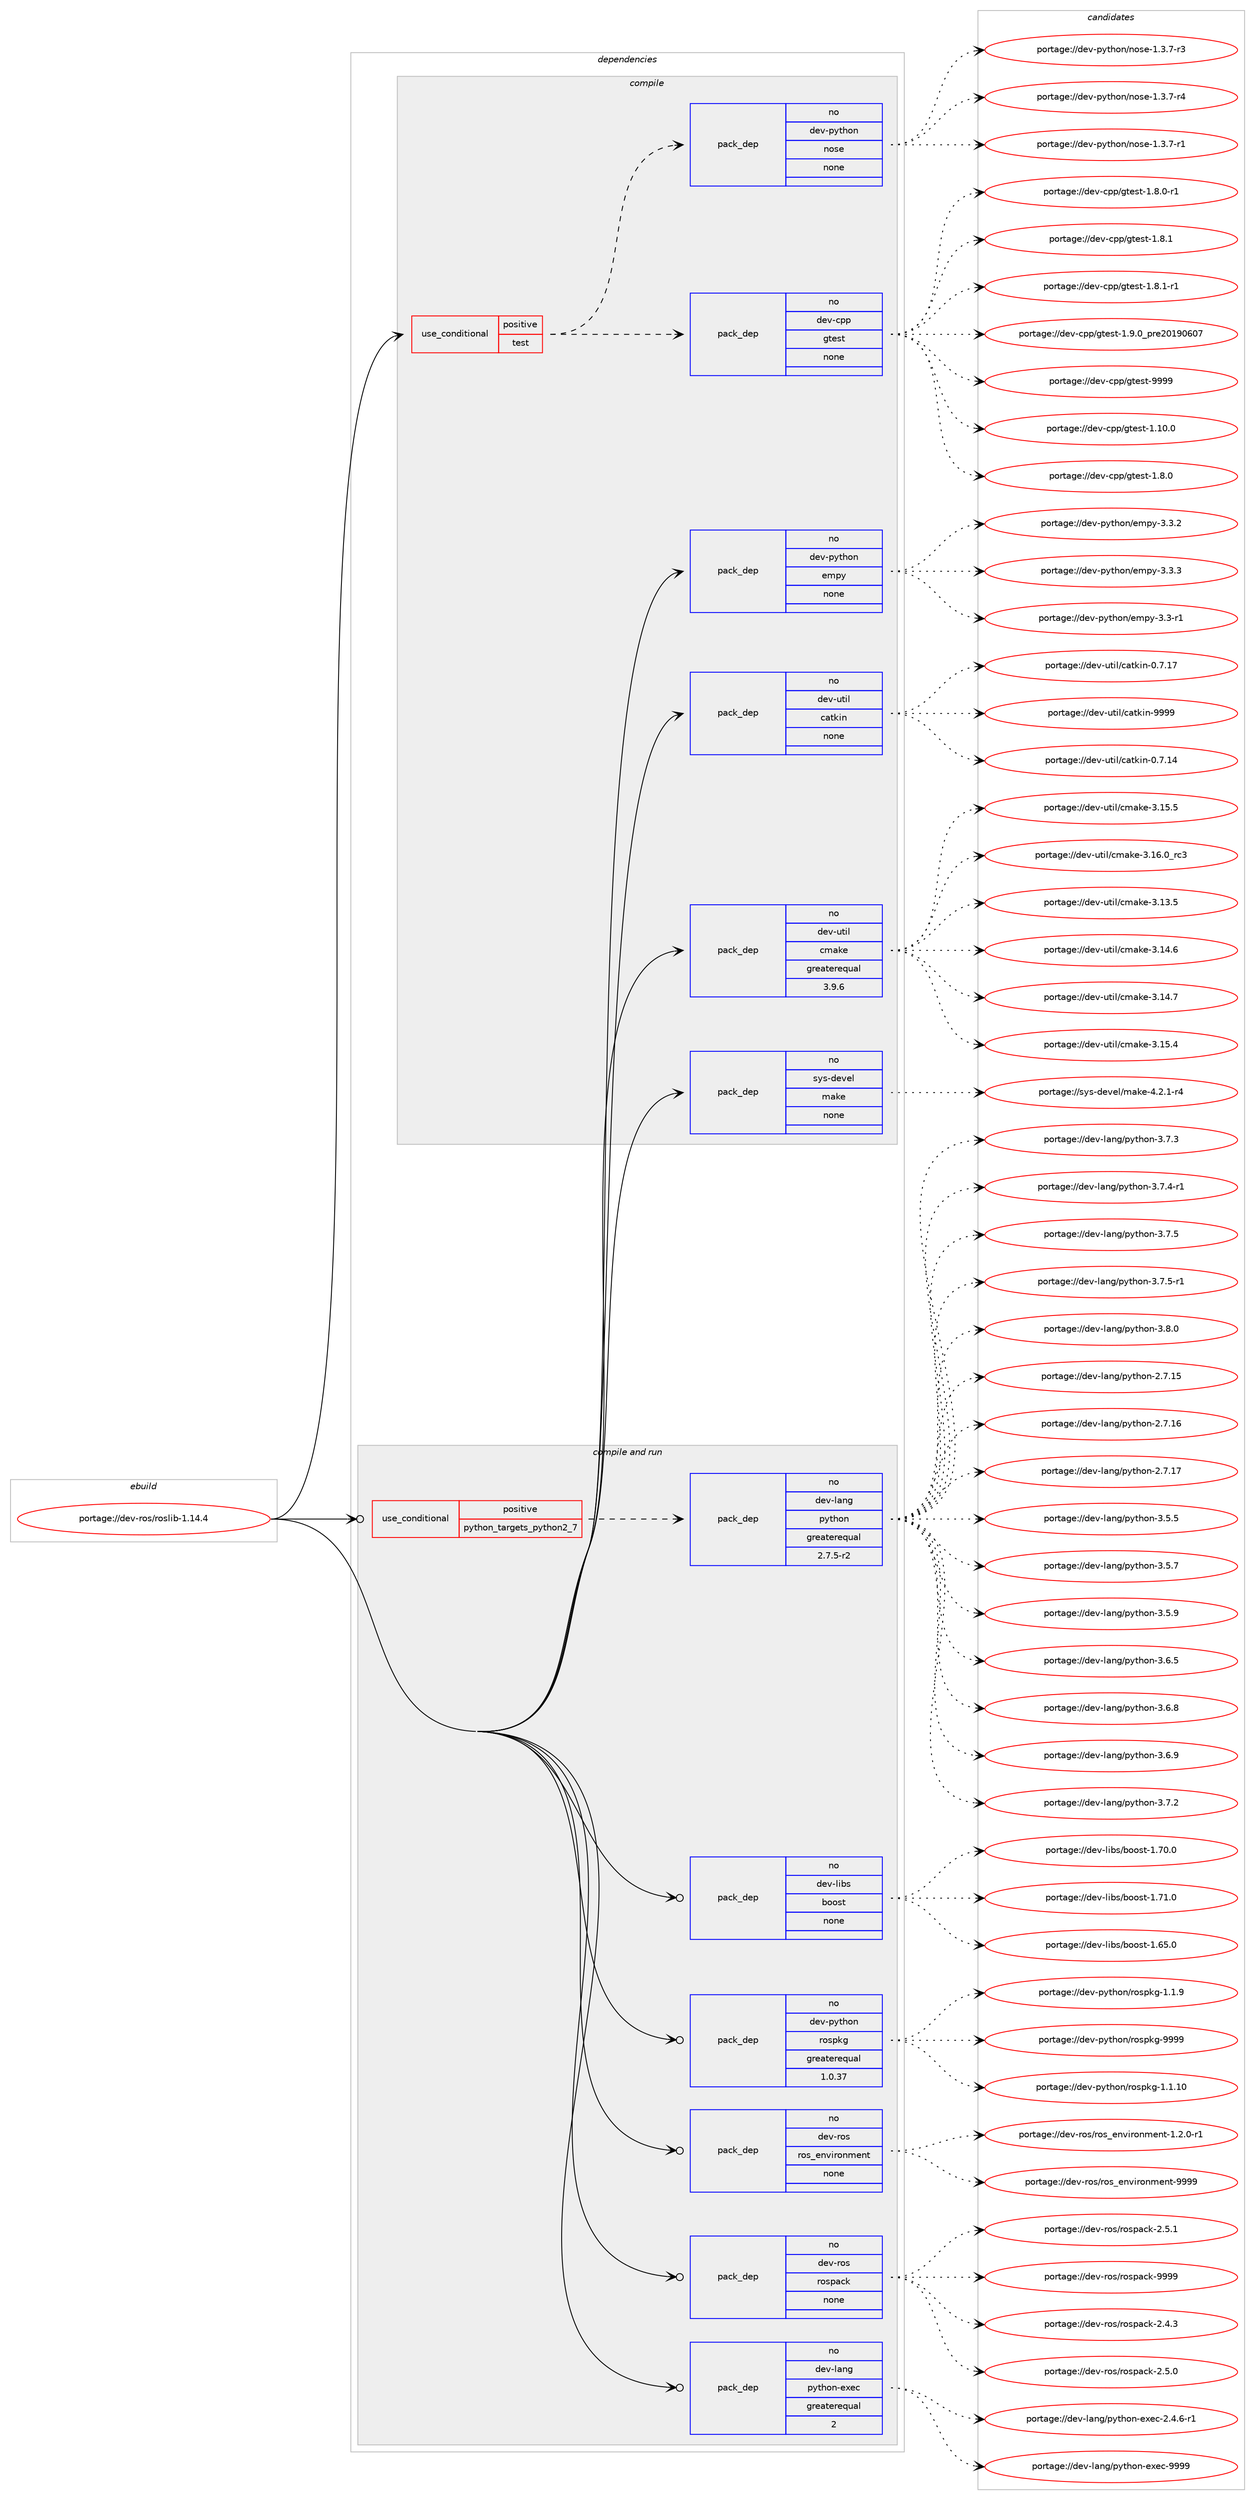 digraph prolog {

# *************
# Graph options
# *************

newrank=true;
concentrate=true;
compound=true;
graph [rankdir=LR,fontname=Helvetica,fontsize=10,ranksep=1.5];#, ranksep=2.5, nodesep=0.2];
edge  [arrowhead=vee];
node  [fontname=Helvetica,fontsize=10];

# **********
# The ebuild
# **********

subgraph cluster_leftcol {
color=gray;
rank=same;
label=<<i>ebuild</i>>;
id [label="portage://dev-ros/roslib-1.14.4", color=red, width=4, href="../dev-ros/roslib-1.14.4.svg"];
}

# ****************
# The dependencies
# ****************

subgraph cluster_midcol {
color=gray;
label=<<i>dependencies</i>>;
subgraph cluster_compile {
fillcolor="#eeeeee";
style=filled;
label=<<i>compile</i>>;
subgraph cond44034 {
dependency196891 [label=<<TABLE BORDER="0" CELLBORDER="1" CELLSPACING="0" CELLPADDING="4"><TR><TD ROWSPAN="3" CELLPADDING="10">use_conditional</TD></TR><TR><TD>positive</TD></TR><TR><TD>test</TD></TR></TABLE>>, shape=none, color=red];
subgraph pack149429 {
dependency196892 [label=<<TABLE BORDER="0" CELLBORDER="1" CELLSPACING="0" CELLPADDING="4" WIDTH="220"><TR><TD ROWSPAN="6" CELLPADDING="30">pack_dep</TD></TR><TR><TD WIDTH="110">no</TD></TR><TR><TD>dev-cpp</TD></TR><TR><TD>gtest</TD></TR><TR><TD>none</TD></TR><TR><TD></TD></TR></TABLE>>, shape=none, color=blue];
}
dependency196891:e -> dependency196892:w [weight=20,style="dashed",arrowhead="vee"];
subgraph pack149430 {
dependency196893 [label=<<TABLE BORDER="0" CELLBORDER="1" CELLSPACING="0" CELLPADDING="4" WIDTH="220"><TR><TD ROWSPAN="6" CELLPADDING="30">pack_dep</TD></TR><TR><TD WIDTH="110">no</TD></TR><TR><TD>dev-python</TD></TR><TR><TD>nose</TD></TR><TR><TD>none</TD></TR><TR><TD></TD></TR></TABLE>>, shape=none, color=blue];
}
dependency196891:e -> dependency196893:w [weight=20,style="dashed",arrowhead="vee"];
}
id:e -> dependency196891:w [weight=20,style="solid",arrowhead="vee"];
subgraph pack149431 {
dependency196894 [label=<<TABLE BORDER="0" CELLBORDER="1" CELLSPACING="0" CELLPADDING="4" WIDTH="220"><TR><TD ROWSPAN="6" CELLPADDING="30">pack_dep</TD></TR><TR><TD WIDTH="110">no</TD></TR><TR><TD>dev-python</TD></TR><TR><TD>empy</TD></TR><TR><TD>none</TD></TR><TR><TD></TD></TR></TABLE>>, shape=none, color=blue];
}
id:e -> dependency196894:w [weight=20,style="solid",arrowhead="vee"];
subgraph pack149432 {
dependency196895 [label=<<TABLE BORDER="0" CELLBORDER="1" CELLSPACING="0" CELLPADDING="4" WIDTH="220"><TR><TD ROWSPAN="6" CELLPADDING="30">pack_dep</TD></TR><TR><TD WIDTH="110">no</TD></TR><TR><TD>dev-util</TD></TR><TR><TD>catkin</TD></TR><TR><TD>none</TD></TR><TR><TD></TD></TR></TABLE>>, shape=none, color=blue];
}
id:e -> dependency196895:w [weight=20,style="solid",arrowhead="vee"];
subgraph pack149433 {
dependency196896 [label=<<TABLE BORDER="0" CELLBORDER="1" CELLSPACING="0" CELLPADDING="4" WIDTH="220"><TR><TD ROWSPAN="6" CELLPADDING="30">pack_dep</TD></TR><TR><TD WIDTH="110">no</TD></TR><TR><TD>dev-util</TD></TR><TR><TD>cmake</TD></TR><TR><TD>greaterequal</TD></TR><TR><TD>3.9.6</TD></TR></TABLE>>, shape=none, color=blue];
}
id:e -> dependency196896:w [weight=20,style="solid",arrowhead="vee"];
subgraph pack149434 {
dependency196897 [label=<<TABLE BORDER="0" CELLBORDER="1" CELLSPACING="0" CELLPADDING="4" WIDTH="220"><TR><TD ROWSPAN="6" CELLPADDING="30">pack_dep</TD></TR><TR><TD WIDTH="110">no</TD></TR><TR><TD>sys-devel</TD></TR><TR><TD>make</TD></TR><TR><TD>none</TD></TR><TR><TD></TD></TR></TABLE>>, shape=none, color=blue];
}
id:e -> dependency196897:w [weight=20,style="solid",arrowhead="vee"];
}
subgraph cluster_compileandrun {
fillcolor="#eeeeee";
style=filled;
label=<<i>compile and run</i>>;
subgraph cond44035 {
dependency196898 [label=<<TABLE BORDER="0" CELLBORDER="1" CELLSPACING="0" CELLPADDING="4"><TR><TD ROWSPAN="3" CELLPADDING="10">use_conditional</TD></TR><TR><TD>positive</TD></TR><TR><TD>python_targets_python2_7</TD></TR></TABLE>>, shape=none, color=red];
subgraph pack149435 {
dependency196899 [label=<<TABLE BORDER="0" CELLBORDER="1" CELLSPACING="0" CELLPADDING="4" WIDTH="220"><TR><TD ROWSPAN="6" CELLPADDING="30">pack_dep</TD></TR><TR><TD WIDTH="110">no</TD></TR><TR><TD>dev-lang</TD></TR><TR><TD>python</TD></TR><TR><TD>greaterequal</TD></TR><TR><TD>2.7.5-r2</TD></TR></TABLE>>, shape=none, color=blue];
}
dependency196898:e -> dependency196899:w [weight=20,style="dashed",arrowhead="vee"];
}
id:e -> dependency196898:w [weight=20,style="solid",arrowhead="odotvee"];
subgraph pack149436 {
dependency196900 [label=<<TABLE BORDER="0" CELLBORDER="1" CELLSPACING="0" CELLPADDING="4" WIDTH="220"><TR><TD ROWSPAN="6" CELLPADDING="30">pack_dep</TD></TR><TR><TD WIDTH="110">no</TD></TR><TR><TD>dev-lang</TD></TR><TR><TD>python-exec</TD></TR><TR><TD>greaterequal</TD></TR><TR><TD>2</TD></TR></TABLE>>, shape=none, color=blue];
}
id:e -> dependency196900:w [weight=20,style="solid",arrowhead="odotvee"];
subgraph pack149437 {
dependency196901 [label=<<TABLE BORDER="0" CELLBORDER="1" CELLSPACING="0" CELLPADDING="4" WIDTH="220"><TR><TD ROWSPAN="6" CELLPADDING="30">pack_dep</TD></TR><TR><TD WIDTH="110">no</TD></TR><TR><TD>dev-libs</TD></TR><TR><TD>boost</TD></TR><TR><TD>none</TD></TR><TR><TD></TD></TR></TABLE>>, shape=none, color=blue];
}
id:e -> dependency196901:w [weight=20,style="solid",arrowhead="odotvee"];
subgraph pack149438 {
dependency196902 [label=<<TABLE BORDER="0" CELLBORDER="1" CELLSPACING="0" CELLPADDING="4" WIDTH="220"><TR><TD ROWSPAN="6" CELLPADDING="30">pack_dep</TD></TR><TR><TD WIDTH="110">no</TD></TR><TR><TD>dev-python</TD></TR><TR><TD>rospkg</TD></TR><TR><TD>greaterequal</TD></TR><TR><TD>1.0.37</TD></TR></TABLE>>, shape=none, color=blue];
}
id:e -> dependency196902:w [weight=20,style="solid",arrowhead="odotvee"];
subgraph pack149439 {
dependency196903 [label=<<TABLE BORDER="0" CELLBORDER="1" CELLSPACING="0" CELLPADDING="4" WIDTH="220"><TR><TD ROWSPAN="6" CELLPADDING="30">pack_dep</TD></TR><TR><TD WIDTH="110">no</TD></TR><TR><TD>dev-ros</TD></TR><TR><TD>ros_environment</TD></TR><TR><TD>none</TD></TR><TR><TD></TD></TR></TABLE>>, shape=none, color=blue];
}
id:e -> dependency196903:w [weight=20,style="solid",arrowhead="odotvee"];
subgraph pack149440 {
dependency196904 [label=<<TABLE BORDER="0" CELLBORDER="1" CELLSPACING="0" CELLPADDING="4" WIDTH="220"><TR><TD ROWSPAN="6" CELLPADDING="30">pack_dep</TD></TR><TR><TD WIDTH="110">no</TD></TR><TR><TD>dev-ros</TD></TR><TR><TD>rospack</TD></TR><TR><TD>none</TD></TR><TR><TD></TD></TR></TABLE>>, shape=none, color=blue];
}
id:e -> dependency196904:w [weight=20,style="solid",arrowhead="odotvee"];
}
subgraph cluster_run {
fillcolor="#eeeeee";
style=filled;
label=<<i>run</i>>;
}
}

# **************
# The candidates
# **************

subgraph cluster_choices {
rank=same;
color=gray;
label=<<i>candidates</i>>;

subgraph choice149429 {
color=black;
nodesep=1;
choiceportage10010111845991121124710311610111511645494649484648 [label="portage://dev-cpp/gtest-1.10.0", color=red, width=4,href="../dev-cpp/gtest-1.10.0.svg"];
choiceportage100101118459911211247103116101115116454946564648 [label="portage://dev-cpp/gtest-1.8.0", color=red, width=4,href="../dev-cpp/gtest-1.8.0.svg"];
choiceportage1001011184599112112471031161011151164549465646484511449 [label="portage://dev-cpp/gtest-1.8.0-r1", color=red, width=4,href="../dev-cpp/gtest-1.8.0-r1.svg"];
choiceportage100101118459911211247103116101115116454946564649 [label="portage://dev-cpp/gtest-1.8.1", color=red, width=4,href="../dev-cpp/gtest-1.8.1.svg"];
choiceportage1001011184599112112471031161011151164549465646494511449 [label="portage://dev-cpp/gtest-1.8.1-r1", color=red, width=4,href="../dev-cpp/gtest-1.8.1-r1.svg"];
choiceportage100101118459911211247103116101115116454946574648951121141015048495748544855 [label="portage://dev-cpp/gtest-1.9.0_pre20190607", color=red, width=4,href="../dev-cpp/gtest-1.9.0_pre20190607.svg"];
choiceportage1001011184599112112471031161011151164557575757 [label="portage://dev-cpp/gtest-9999", color=red, width=4,href="../dev-cpp/gtest-9999.svg"];
dependency196892:e -> choiceportage10010111845991121124710311610111511645494649484648:w [style=dotted,weight="100"];
dependency196892:e -> choiceportage100101118459911211247103116101115116454946564648:w [style=dotted,weight="100"];
dependency196892:e -> choiceportage1001011184599112112471031161011151164549465646484511449:w [style=dotted,weight="100"];
dependency196892:e -> choiceportage100101118459911211247103116101115116454946564649:w [style=dotted,weight="100"];
dependency196892:e -> choiceportage1001011184599112112471031161011151164549465646494511449:w [style=dotted,weight="100"];
dependency196892:e -> choiceportage100101118459911211247103116101115116454946574648951121141015048495748544855:w [style=dotted,weight="100"];
dependency196892:e -> choiceportage1001011184599112112471031161011151164557575757:w [style=dotted,weight="100"];
}
subgraph choice149430 {
color=black;
nodesep=1;
choiceportage10010111845112121116104111110471101111151014549465146554511449 [label="portage://dev-python/nose-1.3.7-r1", color=red, width=4,href="../dev-python/nose-1.3.7-r1.svg"];
choiceportage10010111845112121116104111110471101111151014549465146554511451 [label="portage://dev-python/nose-1.3.7-r3", color=red, width=4,href="../dev-python/nose-1.3.7-r3.svg"];
choiceportage10010111845112121116104111110471101111151014549465146554511452 [label="portage://dev-python/nose-1.3.7-r4", color=red, width=4,href="../dev-python/nose-1.3.7-r4.svg"];
dependency196893:e -> choiceportage10010111845112121116104111110471101111151014549465146554511449:w [style=dotted,weight="100"];
dependency196893:e -> choiceportage10010111845112121116104111110471101111151014549465146554511451:w [style=dotted,weight="100"];
dependency196893:e -> choiceportage10010111845112121116104111110471101111151014549465146554511452:w [style=dotted,weight="100"];
}
subgraph choice149431 {
color=black;
nodesep=1;
choiceportage1001011184511212111610411111047101109112121455146514511449 [label="portage://dev-python/empy-3.3-r1", color=red, width=4,href="../dev-python/empy-3.3-r1.svg"];
choiceportage1001011184511212111610411111047101109112121455146514650 [label="portage://dev-python/empy-3.3.2", color=red, width=4,href="../dev-python/empy-3.3.2.svg"];
choiceportage1001011184511212111610411111047101109112121455146514651 [label="portage://dev-python/empy-3.3.3", color=red, width=4,href="../dev-python/empy-3.3.3.svg"];
dependency196894:e -> choiceportage1001011184511212111610411111047101109112121455146514511449:w [style=dotted,weight="100"];
dependency196894:e -> choiceportage1001011184511212111610411111047101109112121455146514650:w [style=dotted,weight="100"];
dependency196894:e -> choiceportage1001011184511212111610411111047101109112121455146514651:w [style=dotted,weight="100"];
}
subgraph choice149432 {
color=black;
nodesep=1;
choiceportage1001011184511711610510847999711610710511045484655464952 [label="portage://dev-util/catkin-0.7.14", color=red, width=4,href="../dev-util/catkin-0.7.14.svg"];
choiceportage1001011184511711610510847999711610710511045484655464955 [label="portage://dev-util/catkin-0.7.17", color=red, width=4,href="../dev-util/catkin-0.7.17.svg"];
choiceportage100101118451171161051084799971161071051104557575757 [label="portage://dev-util/catkin-9999", color=red, width=4,href="../dev-util/catkin-9999.svg"];
dependency196895:e -> choiceportage1001011184511711610510847999711610710511045484655464952:w [style=dotted,weight="100"];
dependency196895:e -> choiceportage1001011184511711610510847999711610710511045484655464955:w [style=dotted,weight="100"];
dependency196895:e -> choiceportage100101118451171161051084799971161071051104557575757:w [style=dotted,weight="100"];
}
subgraph choice149433 {
color=black;
nodesep=1;
choiceportage1001011184511711610510847991099710710145514649514653 [label="portage://dev-util/cmake-3.13.5", color=red, width=4,href="../dev-util/cmake-3.13.5.svg"];
choiceportage1001011184511711610510847991099710710145514649524654 [label="portage://dev-util/cmake-3.14.6", color=red, width=4,href="../dev-util/cmake-3.14.6.svg"];
choiceportage1001011184511711610510847991099710710145514649524655 [label="portage://dev-util/cmake-3.14.7", color=red, width=4,href="../dev-util/cmake-3.14.7.svg"];
choiceportage1001011184511711610510847991099710710145514649534652 [label="portage://dev-util/cmake-3.15.4", color=red, width=4,href="../dev-util/cmake-3.15.4.svg"];
choiceportage1001011184511711610510847991099710710145514649534653 [label="portage://dev-util/cmake-3.15.5", color=red, width=4,href="../dev-util/cmake-3.15.5.svg"];
choiceportage1001011184511711610510847991099710710145514649544648951149951 [label="portage://dev-util/cmake-3.16.0_rc3", color=red, width=4,href="../dev-util/cmake-3.16.0_rc3.svg"];
dependency196896:e -> choiceportage1001011184511711610510847991099710710145514649514653:w [style=dotted,weight="100"];
dependency196896:e -> choiceportage1001011184511711610510847991099710710145514649524654:w [style=dotted,weight="100"];
dependency196896:e -> choiceportage1001011184511711610510847991099710710145514649524655:w [style=dotted,weight="100"];
dependency196896:e -> choiceportage1001011184511711610510847991099710710145514649534652:w [style=dotted,weight="100"];
dependency196896:e -> choiceportage1001011184511711610510847991099710710145514649534653:w [style=dotted,weight="100"];
dependency196896:e -> choiceportage1001011184511711610510847991099710710145514649544648951149951:w [style=dotted,weight="100"];
}
subgraph choice149434 {
color=black;
nodesep=1;
choiceportage1151211154510010111810110847109971071014552465046494511452 [label="portage://sys-devel/make-4.2.1-r4", color=red, width=4,href="../sys-devel/make-4.2.1-r4.svg"];
dependency196897:e -> choiceportage1151211154510010111810110847109971071014552465046494511452:w [style=dotted,weight="100"];
}
subgraph choice149435 {
color=black;
nodesep=1;
choiceportage10010111845108971101034711212111610411111045504655464953 [label="portage://dev-lang/python-2.7.15", color=red, width=4,href="../dev-lang/python-2.7.15.svg"];
choiceportage10010111845108971101034711212111610411111045504655464954 [label="portage://dev-lang/python-2.7.16", color=red, width=4,href="../dev-lang/python-2.7.16.svg"];
choiceportage10010111845108971101034711212111610411111045504655464955 [label="portage://dev-lang/python-2.7.17", color=red, width=4,href="../dev-lang/python-2.7.17.svg"];
choiceportage100101118451089711010347112121116104111110455146534653 [label="portage://dev-lang/python-3.5.5", color=red, width=4,href="../dev-lang/python-3.5.5.svg"];
choiceportage100101118451089711010347112121116104111110455146534655 [label="portage://dev-lang/python-3.5.7", color=red, width=4,href="../dev-lang/python-3.5.7.svg"];
choiceportage100101118451089711010347112121116104111110455146534657 [label="portage://dev-lang/python-3.5.9", color=red, width=4,href="../dev-lang/python-3.5.9.svg"];
choiceportage100101118451089711010347112121116104111110455146544653 [label="portage://dev-lang/python-3.6.5", color=red, width=4,href="../dev-lang/python-3.6.5.svg"];
choiceportage100101118451089711010347112121116104111110455146544656 [label="portage://dev-lang/python-3.6.8", color=red, width=4,href="../dev-lang/python-3.6.8.svg"];
choiceportage100101118451089711010347112121116104111110455146544657 [label="portage://dev-lang/python-3.6.9", color=red, width=4,href="../dev-lang/python-3.6.9.svg"];
choiceportage100101118451089711010347112121116104111110455146554650 [label="portage://dev-lang/python-3.7.2", color=red, width=4,href="../dev-lang/python-3.7.2.svg"];
choiceportage100101118451089711010347112121116104111110455146554651 [label="portage://dev-lang/python-3.7.3", color=red, width=4,href="../dev-lang/python-3.7.3.svg"];
choiceportage1001011184510897110103471121211161041111104551465546524511449 [label="portage://dev-lang/python-3.7.4-r1", color=red, width=4,href="../dev-lang/python-3.7.4-r1.svg"];
choiceportage100101118451089711010347112121116104111110455146554653 [label="portage://dev-lang/python-3.7.5", color=red, width=4,href="../dev-lang/python-3.7.5.svg"];
choiceportage1001011184510897110103471121211161041111104551465546534511449 [label="portage://dev-lang/python-3.7.5-r1", color=red, width=4,href="../dev-lang/python-3.7.5-r1.svg"];
choiceportage100101118451089711010347112121116104111110455146564648 [label="portage://dev-lang/python-3.8.0", color=red, width=4,href="../dev-lang/python-3.8.0.svg"];
dependency196899:e -> choiceportage10010111845108971101034711212111610411111045504655464953:w [style=dotted,weight="100"];
dependency196899:e -> choiceportage10010111845108971101034711212111610411111045504655464954:w [style=dotted,weight="100"];
dependency196899:e -> choiceportage10010111845108971101034711212111610411111045504655464955:w [style=dotted,weight="100"];
dependency196899:e -> choiceportage100101118451089711010347112121116104111110455146534653:w [style=dotted,weight="100"];
dependency196899:e -> choiceportage100101118451089711010347112121116104111110455146534655:w [style=dotted,weight="100"];
dependency196899:e -> choiceportage100101118451089711010347112121116104111110455146534657:w [style=dotted,weight="100"];
dependency196899:e -> choiceportage100101118451089711010347112121116104111110455146544653:w [style=dotted,weight="100"];
dependency196899:e -> choiceportage100101118451089711010347112121116104111110455146544656:w [style=dotted,weight="100"];
dependency196899:e -> choiceportage100101118451089711010347112121116104111110455146544657:w [style=dotted,weight="100"];
dependency196899:e -> choiceportage100101118451089711010347112121116104111110455146554650:w [style=dotted,weight="100"];
dependency196899:e -> choiceportage100101118451089711010347112121116104111110455146554651:w [style=dotted,weight="100"];
dependency196899:e -> choiceportage1001011184510897110103471121211161041111104551465546524511449:w [style=dotted,weight="100"];
dependency196899:e -> choiceportage100101118451089711010347112121116104111110455146554653:w [style=dotted,weight="100"];
dependency196899:e -> choiceportage1001011184510897110103471121211161041111104551465546534511449:w [style=dotted,weight="100"];
dependency196899:e -> choiceportage100101118451089711010347112121116104111110455146564648:w [style=dotted,weight="100"];
}
subgraph choice149436 {
color=black;
nodesep=1;
choiceportage10010111845108971101034711212111610411111045101120101994550465246544511449 [label="portage://dev-lang/python-exec-2.4.6-r1", color=red, width=4,href="../dev-lang/python-exec-2.4.6-r1.svg"];
choiceportage10010111845108971101034711212111610411111045101120101994557575757 [label="portage://dev-lang/python-exec-9999", color=red, width=4,href="../dev-lang/python-exec-9999.svg"];
dependency196900:e -> choiceportage10010111845108971101034711212111610411111045101120101994550465246544511449:w [style=dotted,weight="100"];
dependency196900:e -> choiceportage10010111845108971101034711212111610411111045101120101994557575757:w [style=dotted,weight="100"];
}
subgraph choice149437 {
color=black;
nodesep=1;
choiceportage1001011184510810598115479811111111511645494654534648 [label="portage://dev-libs/boost-1.65.0", color=red, width=4,href="../dev-libs/boost-1.65.0.svg"];
choiceportage1001011184510810598115479811111111511645494655484648 [label="portage://dev-libs/boost-1.70.0", color=red, width=4,href="../dev-libs/boost-1.70.0.svg"];
choiceportage1001011184510810598115479811111111511645494655494648 [label="portage://dev-libs/boost-1.71.0", color=red, width=4,href="../dev-libs/boost-1.71.0.svg"];
dependency196901:e -> choiceportage1001011184510810598115479811111111511645494654534648:w [style=dotted,weight="100"];
dependency196901:e -> choiceportage1001011184510810598115479811111111511645494655484648:w [style=dotted,weight="100"];
dependency196901:e -> choiceportage1001011184510810598115479811111111511645494655494648:w [style=dotted,weight="100"];
}
subgraph choice149438 {
color=black;
nodesep=1;
choiceportage100101118451121211161041111104711411111511210710345494649464948 [label="portage://dev-python/rospkg-1.1.10", color=red, width=4,href="../dev-python/rospkg-1.1.10.svg"];
choiceportage1001011184511212111610411111047114111115112107103454946494657 [label="portage://dev-python/rospkg-1.1.9", color=red, width=4,href="../dev-python/rospkg-1.1.9.svg"];
choiceportage10010111845112121116104111110471141111151121071034557575757 [label="portage://dev-python/rospkg-9999", color=red, width=4,href="../dev-python/rospkg-9999.svg"];
dependency196902:e -> choiceportage100101118451121211161041111104711411111511210710345494649464948:w [style=dotted,weight="100"];
dependency196902:e -> choiceportage1001011184511212111610411111047114111115112107103454946494657:w [style=dotted,weight="100"];
dependency196902:e -> choiceportage10010111845112121116104111110471141111151121071034557575757:w [style=dotted,weight="100"];
}
subgraph choice149439 {
color=black;
nodesep=1;
choiceportage1001011184511411111547114111115951011101181051141111101091011101164549465046484511449 [label="portage://dev-ros/ros_environment-1.2.0-r1", color=red, width=4,href="../dev-ros/ros_environment-1.2.0-r1.svg"];
choiceportage1001011184511411111547114111115951011101181051141111101091011101164557575757 [label="portage://dev-ros/ros_environment-9999", color=red, width=4,href="../dev-ros/ros_environment-9999.svg"];
dependency196903:e -> choiceportage1001011184511411111547114111115951011101181051141111101091011101164549465046484511449:w [style=dotted,weight="100"];
dependency196903:e -> choiceportage1001011184511411111547114111115951011101181051141111101091011101164557575757:w [style=dotted,weight="100"];
}
subgraph choice149440 {
color=black;
nodesep=1;
choiceportage10010111845114111115471141111151129799107455046524651 [label="portage://dev-ros/rospack-2.4.3", color=red, width=4,href="../dev-ros/rospack-2.4.3.svg"];
choiceportage10010111845114111115471141111151129799107455046534648 [label="portage://dev-ros/rospack-2.5.0", color=red, width=4,href="../dev-ros/rospack-2.5.0.svg"];
choiceportage10010111845114111115471141111151129799107455046534649 [label="portage://dev-ros/rospack-2.5.1", color=red, width=4,href="../dev-ros/rospack-2.5.1.svg"];
choiceportage100101118451141111154711411111511297991074557575757 [label="portage://dev-ros/rospack-9999", color=red, width=4,href="../dev-ros/rospack-9999.svg"];
dependency196904:e -> choiceportage10010111845114111115471141111151129799107455046524651:w [style=dotted,weight="100"];
dependency196904:e -> choiceportage10010111845114111115471141111151129799107455046534648:w [style=dotted,weight="100"];
dependency196904:e -> choiceportage10010111845114111115471141111151129799107455046534649:w [style=dotted,weight="100"];
dependency196904:e -> choiceportage100101118451141111154711411111511297991074557575757:w [style=dotted,weight="100"];
}
}

}
